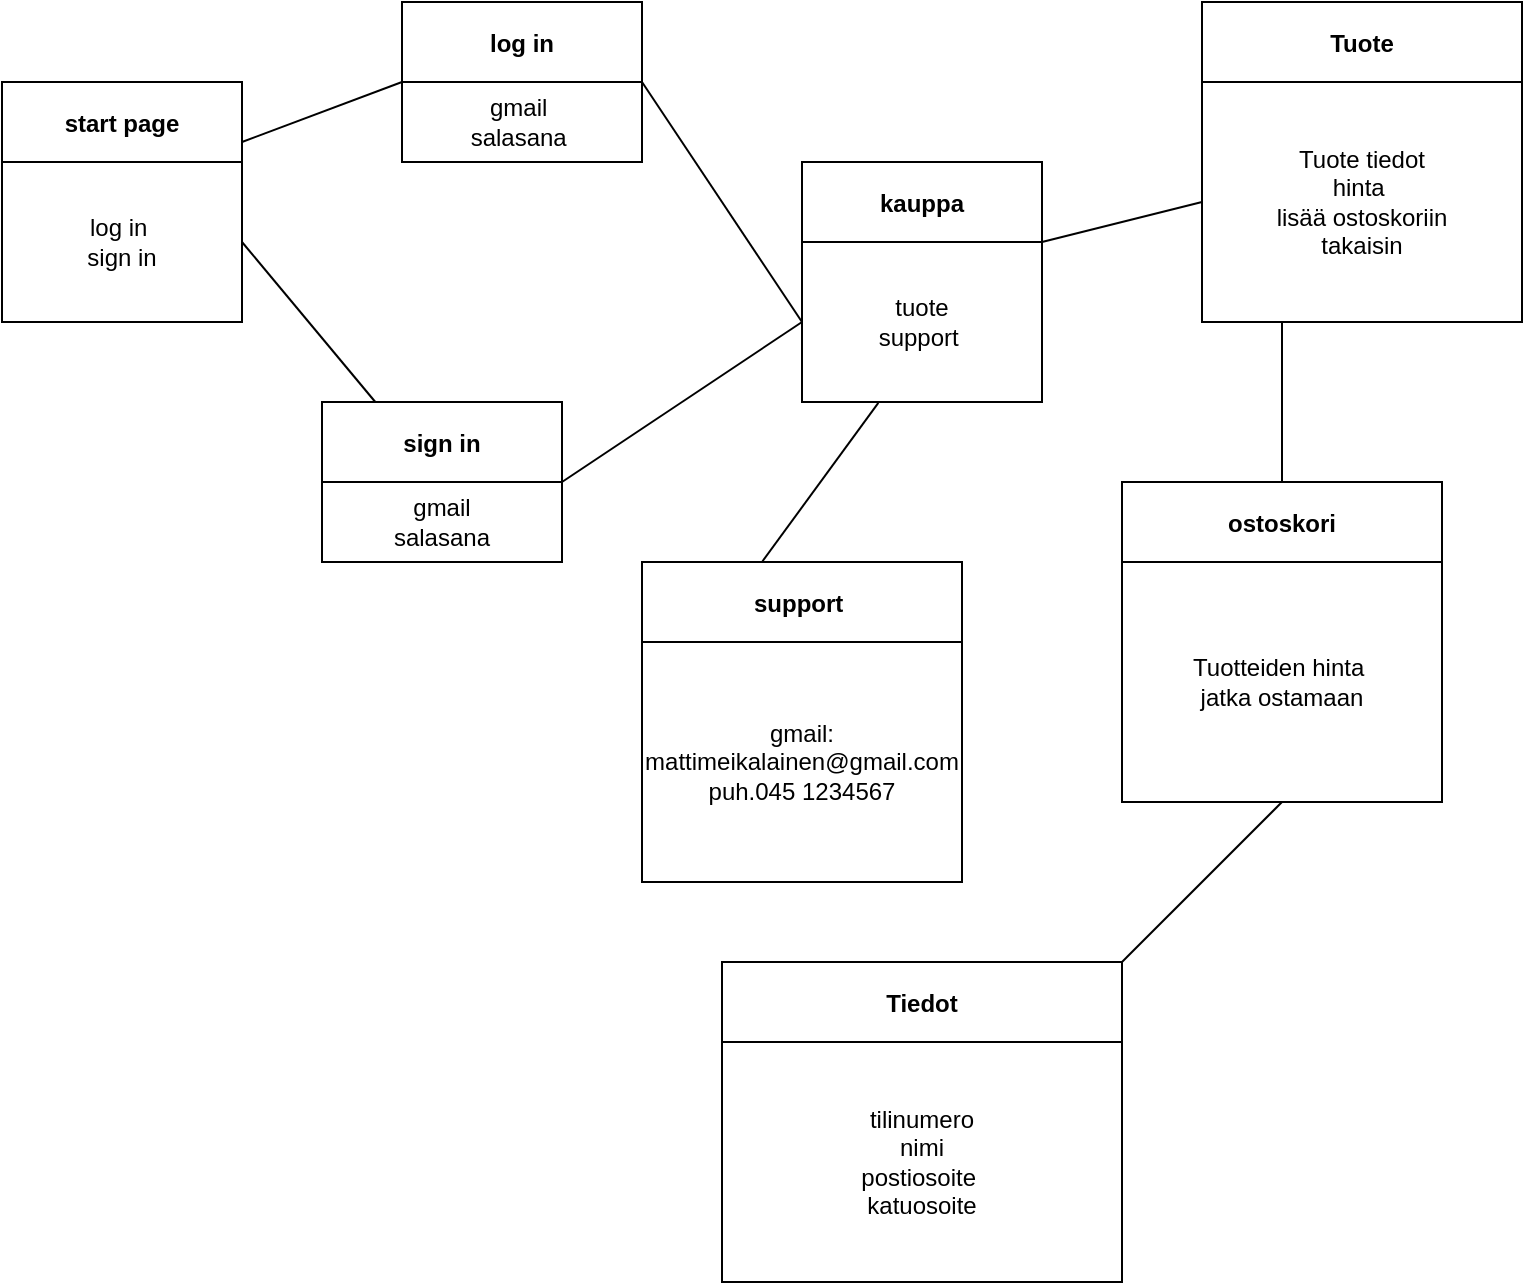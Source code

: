 <mxfile version="20.3.3" type="github">
  <diagram id="tKasEzpKHn50Yd32CoTa" name="Sivu-1">
    <mxGraphModel dx="1102" dy="621" grid="1" gridSize="10" guides="1" tooltips="1" connect="1" arrows="1" fold="1" page="1" pageScale="1" pageWidth="827" pageHeight="1169" math="0" shadow="0">
      <root>
        <mxCell id="0" />
        <mxCell id="1" parent="0" />
        <mxCell id="lTqHND6VBLXTgPWzmqVA-9" value="start page" style="swimlane;startSize=40;" vertex="1" parent="1">
          <mxGeometry x="40" y="80" width="120" height="120" as="geometry" />
        </mxCell>
        <mxCell id="lTqHND6VBLXTgPWzmqVA-10" value="log in&amp;nbsp;&lt;br&gt;sign in" style="text;html=1;strokeColor=none;fillColor=none;align=center;verticalAlign=middle;whiteSpace=wrap;rounded=0;" vertex="1" parent="lTqHND6VBLXTgPWzmqVA-9">
          <mxGeometry y="40" width="120" height="80" as="geometry" />
        </mxCell>
        <mxCell id="lTqHND6VBLXTgPWzmqVA-11" value="" style="endArrow=none;html=1;rounded=0;exitX=1;exitY=0.5;exitDx=0;exitDy=0;" edge="1" parent="1" source="lTqHND6VBLXTgPWzmqVA-10" target="lTqHND6VBLXTgPWzmqVA-13">
          <mxGeometry width="50" height="50" relative="1" as="geometry">
            <mxPoint x="380" y="230" as="sourcePoint" />
            <mxPoint x="200" y="240" as="targetPoint" />
          </mxGeometry>
        </mxCell>
        <mxCell id="lTqHND6VBLXTgPWzmqVA-12" value="" style="endArrow=none;html=1;rounded=0;exitX=1;exitY=0.25;exitDx=0;exitDy=0;" edge="1" parent="1" source="lTqHND6VBLXTgPWzmqVA-9">
          <mxGeometry width="50" height="50" relative="1" as="geometry">
            <mxPoint x="390" y="220" as="sourcePoint" />
            <mxPoint x="240" y="80" as="targetPoint" />
          </mxGeometry>
        </mxCell>
        <mxCell id="lTqHND6VBLXTgPWzmqVA-13" value="sign in" style="swimlane;startSize=40;" vertex="1" parent="1">
          <mxGeometry x="200" y="240" width="120" height="80" as="geometry" />
        </mxCell>
        <mxCell id="lTqHND6VBLXTgPWzmqVA-14" value="gmail&lt;br&gt;salasana" style="text;html=1;strokeColor=none;fillColor=none;align=center;verticalAlign=middle;whiteSpace=wrap;rounded=0;" vertex="1" parent="lTqHND6VBLXTgPWzmqVA-13">
          <mxGeometry y="40" width="120" height="40" as="geometry" />
        </mxCell>
        <mxCell id="lTqHND6VBLXTgPWzmqVA-15" value="log in" style="swimlane;startSize=40;" vertex="1" parent="1">
          <mxGeometry x="240" y="40" width="120" height="80" as="geometry" />
        </mxCell>
        <mxCell id="lTqHND6VBLXTgPWzmqVA-16" value="gmail&amp;nbsp;&lt;br&gt;salasana&amp;nbsp;" style="text;html=1;strokeColor=none;fillColor=none;align=center;verticalAlign=middle;whiteSpace=wrap;rounded=0;" vertex="1" parent="lTqHND6VBLXTgPWzmqVA-15">
          <mxGeometry y="40" width="120" height="40" as="geometry" />
        </mxCell>
        <mxCell id="lTqHND6VBLXTgPWzmqVA-17" value="" style="endArrow=none;html=1;rounded=0;exitX=1;exitY=0;exitDx=0;exitDy=0;" edge="1" parent="1" source="lTqHND6VBLXTgPWzmqVA-14">
          <mxGeometry width="50" height="50" relative="1" as="geometry">
            <mxPoint x="380" y="210" as="sourcePoint" />
            <mxPoint x="440" y="200" as="targetPoint" />
          </mxGeometry>
        </mxCell>
        <mxCell id="lTqHND6VBLXTgPWzmqVA-18" value="" style="endArrow=none;html=1;rounded=0;entryX=1;entryY=0;entryDx=0;entryDy=0;" edge="1" parent="1" target="lTqHND6VBLXTgPWzmqVA-16">
          <mxGeometry width="50" height="50" relative="1" as="geometry">
            <mxPoint x="440" y="200" as="sourcePoint" />
            <mxPoint x="430" y="160" as="targetPoint" />
          </mxGeometry>
        </mxCell>
        <mxCell id="lTqHND6VBLXTgPWzmqVA-19" value="kauppa" style="swimlane;startSize=40;" vertex="1" parent="1">
          <mxGeometry x="440" y="120" width="120" height="120" as="geometry" />
        </mxCell>
        <mxCell id="lTqHND6VBLXTgPWzmqVA-20" value="tuote&lt;br&gt;support&amp;nbsp;&lt;br&gt;" style="text;html=1;strokeColor=none;fillColor=none;align=center;verticalAlign=middle;whiteSpace=wrap;rounded=0;" vertex="1" parent="lTqHND6VBLXTgPWzmqVA-19">
          <mxGeometry y="40" width="120" height="80" as="geometry" />
        </mxCell>
        <mxCell id="lTqHND6VBLXTgPWzmqVA-21" value="" style="endArrow=none;html=1;rounded=0;exitX=1;exitY=0;exitDx=0;exitDy=0;" edge="1" parent="1" source="lTqHND6VBLXTgPWzmqVA-20">
          <mxGeometry width="50" height="50" relative="1" as="geometry">
            <mxPoint x="380" y="290" as="sourcePoint" />
            <mxPoint x="640" y="140" as="targetPoint" />
            <Array as="points" />
          </mxGeometry>
        </mxCell>
        <mxCell id="lTqHND6VBLXTgPWzmqVA-22" value="Tuote" style="swimlane;startSize=40;" vertex="1" parent="1">
          <mxGeometry x="640" y="40" width="160" height="160" as="geometry" />
        </mxCell>
        <mxCell id="lTqHND6VBLXTgPWzmqVA-23" value="Tuote tiedot&lt;br&gt;hinta&amp;nbsp;&lt;br&gt;lisää ostoskoriin&lt;br&gt;takaisin" style="text;html=1;strokeColor=none;fillColor=none;align=center;verticalAlign=middle;whiteSpace=wrap;rounded=0;" vertex="1" parent="lTqHND6VBLXTgPWzmqVA-22">
          <mxGeometry y="40" width="160" height="120" as="geometry" />
        </mxCell>
        <mxCell id="lTqHND6VBLXTgPWzmqVA-24" value="" style="endArrow=none;html=1;rounded=0;entryX=0.318;entryY=1.005;entryDx=0;entryDy=0;entryPerimeter=0;" edge="1" parent="1" target="lTqHND6VBLXTgPWzmqVA-20">
          <mxGeometry width="50" height="50" relative="1" as="geometry">
            <mxPoint x="420" y="320" as="sourcePoint" />
            <mxPoint x="530" y="290" as="targetPoint" />
          </mxGeometry>
        </mxCell>
        <mxCell id="lTqHND6VBLXTgPWzmqVA-25" value="support " style="swimlane;startSize=40;" vertex="1" parent="1">
          <mxGeometry x="360" y="320" width="160" height="160" as="geometry" />
        </mxCell>
        <mxCell id="lTqHND6VBLXTgPWzmqVA-26" value="gmail: mattimeikalainen@gmail.com&lt;br&gt;puh.045 1234567" style="text;html=1;strokeColor=none;fillColor=none;align=center;verticalAlign=middle;whiteSpace=wrap;rounded=0;" vertex="1" parent="lTqHND6VBLXTgPWzmqVA-25">
          <mxGeometry y="40" width="160" height="120" as="geometry" />
        </mxCell>
        <mxCell id="lTqHND6VBLXTgPWzmqVA-27" value="" style="endArrow=none;html=1;rounded=0;entryX=0.25;entryY=1;entryDx=0;entryDy=0;" edge="1" parent="1" target="lTqHND6VBLXTgPWzmqVA-23">
          <mxGeometry width="50" height="50" relative="1" as="geometry">
            <mxPoint x="680" y="280" as="sourcePoint" />
            <mxPoint x="530" y="280" as="targetPoint" />
          </mxGeometry>
        </mxCell>
        <mxCell id="lTqHND6VBLXTgPWzmqVA-32" value="ostoskori" style="swimlane;startSize=40;" vertex="1" parent="1">
          <mxGeometry x="600" y="280" width="160" height="160" as="geometry" />
        </mxCell>
        <mxCell id="lTqHND6VBLXTgPWzmqVA-33" value="Tuotteiden hinta&amp;nbsp;&lt;br&gt;jatka ostamaan" style="text;html=1;strokeColor=none;fillColor=none;align=center;verticalAlign=middle;whiteSpace=wrap;rounded=0;" vertex="1" parent="lTqHND6VBLXTgPWzmqVA-32">
          <mxGeometry y="40" width="160" height="120" as="geometry" />
        </mxCell>
        <mxCell id="lTqHND6VBLXTgPWzmqVA-35" value="" style="endArrow=none;html=1;rounded=0;entryX=0.5;entryY=1;entryDx=0;entryDy=0;" edge="1" parent="1" target="lTqHND6VBLXTgPWzmqVA-33">
          <mxGeometry width="50" height="50" relative="1" as="geometry">
            <mxPoint x="600" y="520" as="sourcePoint" />
            <mxPoint x="330" y="380" as="targetPoint" />
          </mxGeometry>
        </mxCell>
        <mxCell id="lTqHND6VBLXTgPWzmqVA-36" value="Tiedot" style="swimlane;startSize=40;" vertex="1" parent="1">
          <mxGeometry x="400" y="520" width="200" height="160" as="geometry" />
        </mxCell>
        <mxCell id="lTqHND6VBLXTgPWzmqVA-37" value="tilinumero&lt;br&gt;nimi&lt;br&gt;postiosoite&amp;nbsp;&lt;br&gt;katuosoite&lt;br&gt;" style="text;html=1;strokeColor=none;fillColor=none;align=center;verticalAlign=middle;whiteSpace=wrap;rounded=0;" vertex="1" parent="lTqHND6VBLXTgPWzmqVA-36">
          <mxGeometry y="40" width="200" height="120" as="geometry" />
        </mxCell>
      </root>
    </mxGraphModel>
  </diagram>
</mxfile>
